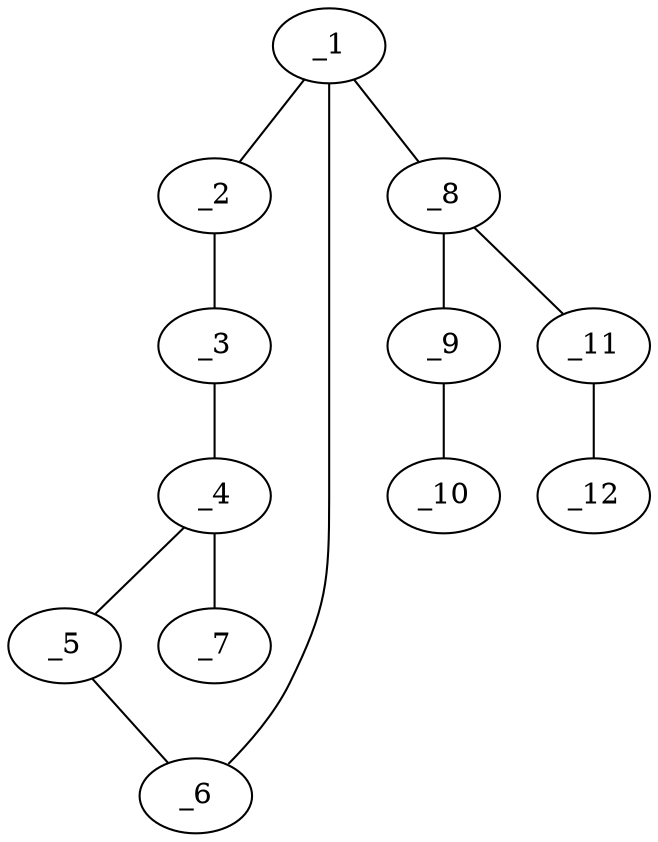 graph molid625239 {
	_1	 [charge=1,
		chem=4,
		symbol="N  ",
		x="3.732",
		y="0.5"];
	_2	 [charge=0,
		chem=1,
		symbol="C  ",
		x="2.866",
		y=0];
	_1 -- _2	 [valence=1];
	_6	 [charge=0,
		chem=1,
		symbol="C  ",
		x="4.5981",
		y=0];
	_1 -- _6	 [valence=2];
	_8	 [charge="-1",
		chem=1,
		symbol="C  ",
		x="3.732",
		y="1.5"];
	_1 -- _8	 [valence=1];
	_3	 [charge=0,
		chem=1,
		symbol="C  ",
		x="2.866",
		y="-1"];
	_2 -- _3	 [valence=2];
	_4	 [charge=0,
		chem=1,
		symbol="C  ",
		x="3.732",
		y="-1.5"];
	_3 -- _4	 [valence=1];
	_5	 [charge=0,
		chem=1,
		symbol="C  ",
		x="4.5981",
		y="-1"];
	_4 -- _5	 [valence=2];
	_7	 [charge=0,
		chem=7,
		symbol="Cl ",
		x="3.732",
		y="-2.5"];
	_4 -- _7	 [valence=1];
	_5 -- _6	 [valence=1];
	_9	 [charge=0,
		chem=1,
		symbol="C  ",
		x="4.5981",
		y=2];
	_8 -- _9	 [valence=1];
	_11	 [charge=0,
		chem=1,
		symbol="C  ",
		x="2.866",
		y=2];
	_8 -- _11	 [valence=1];
	_10	 [charge=0,
		chem=4,
		symbol="N  ",
		x="5.4641",
		y="2.5"];
	_9 -- _10	 [valence=3];
	_12	 [charge=0,
		chem=4,
		symbol="N  ",
		x=2,
		y="2.5"];
	_11 -- _12	 [valence=3];
}

